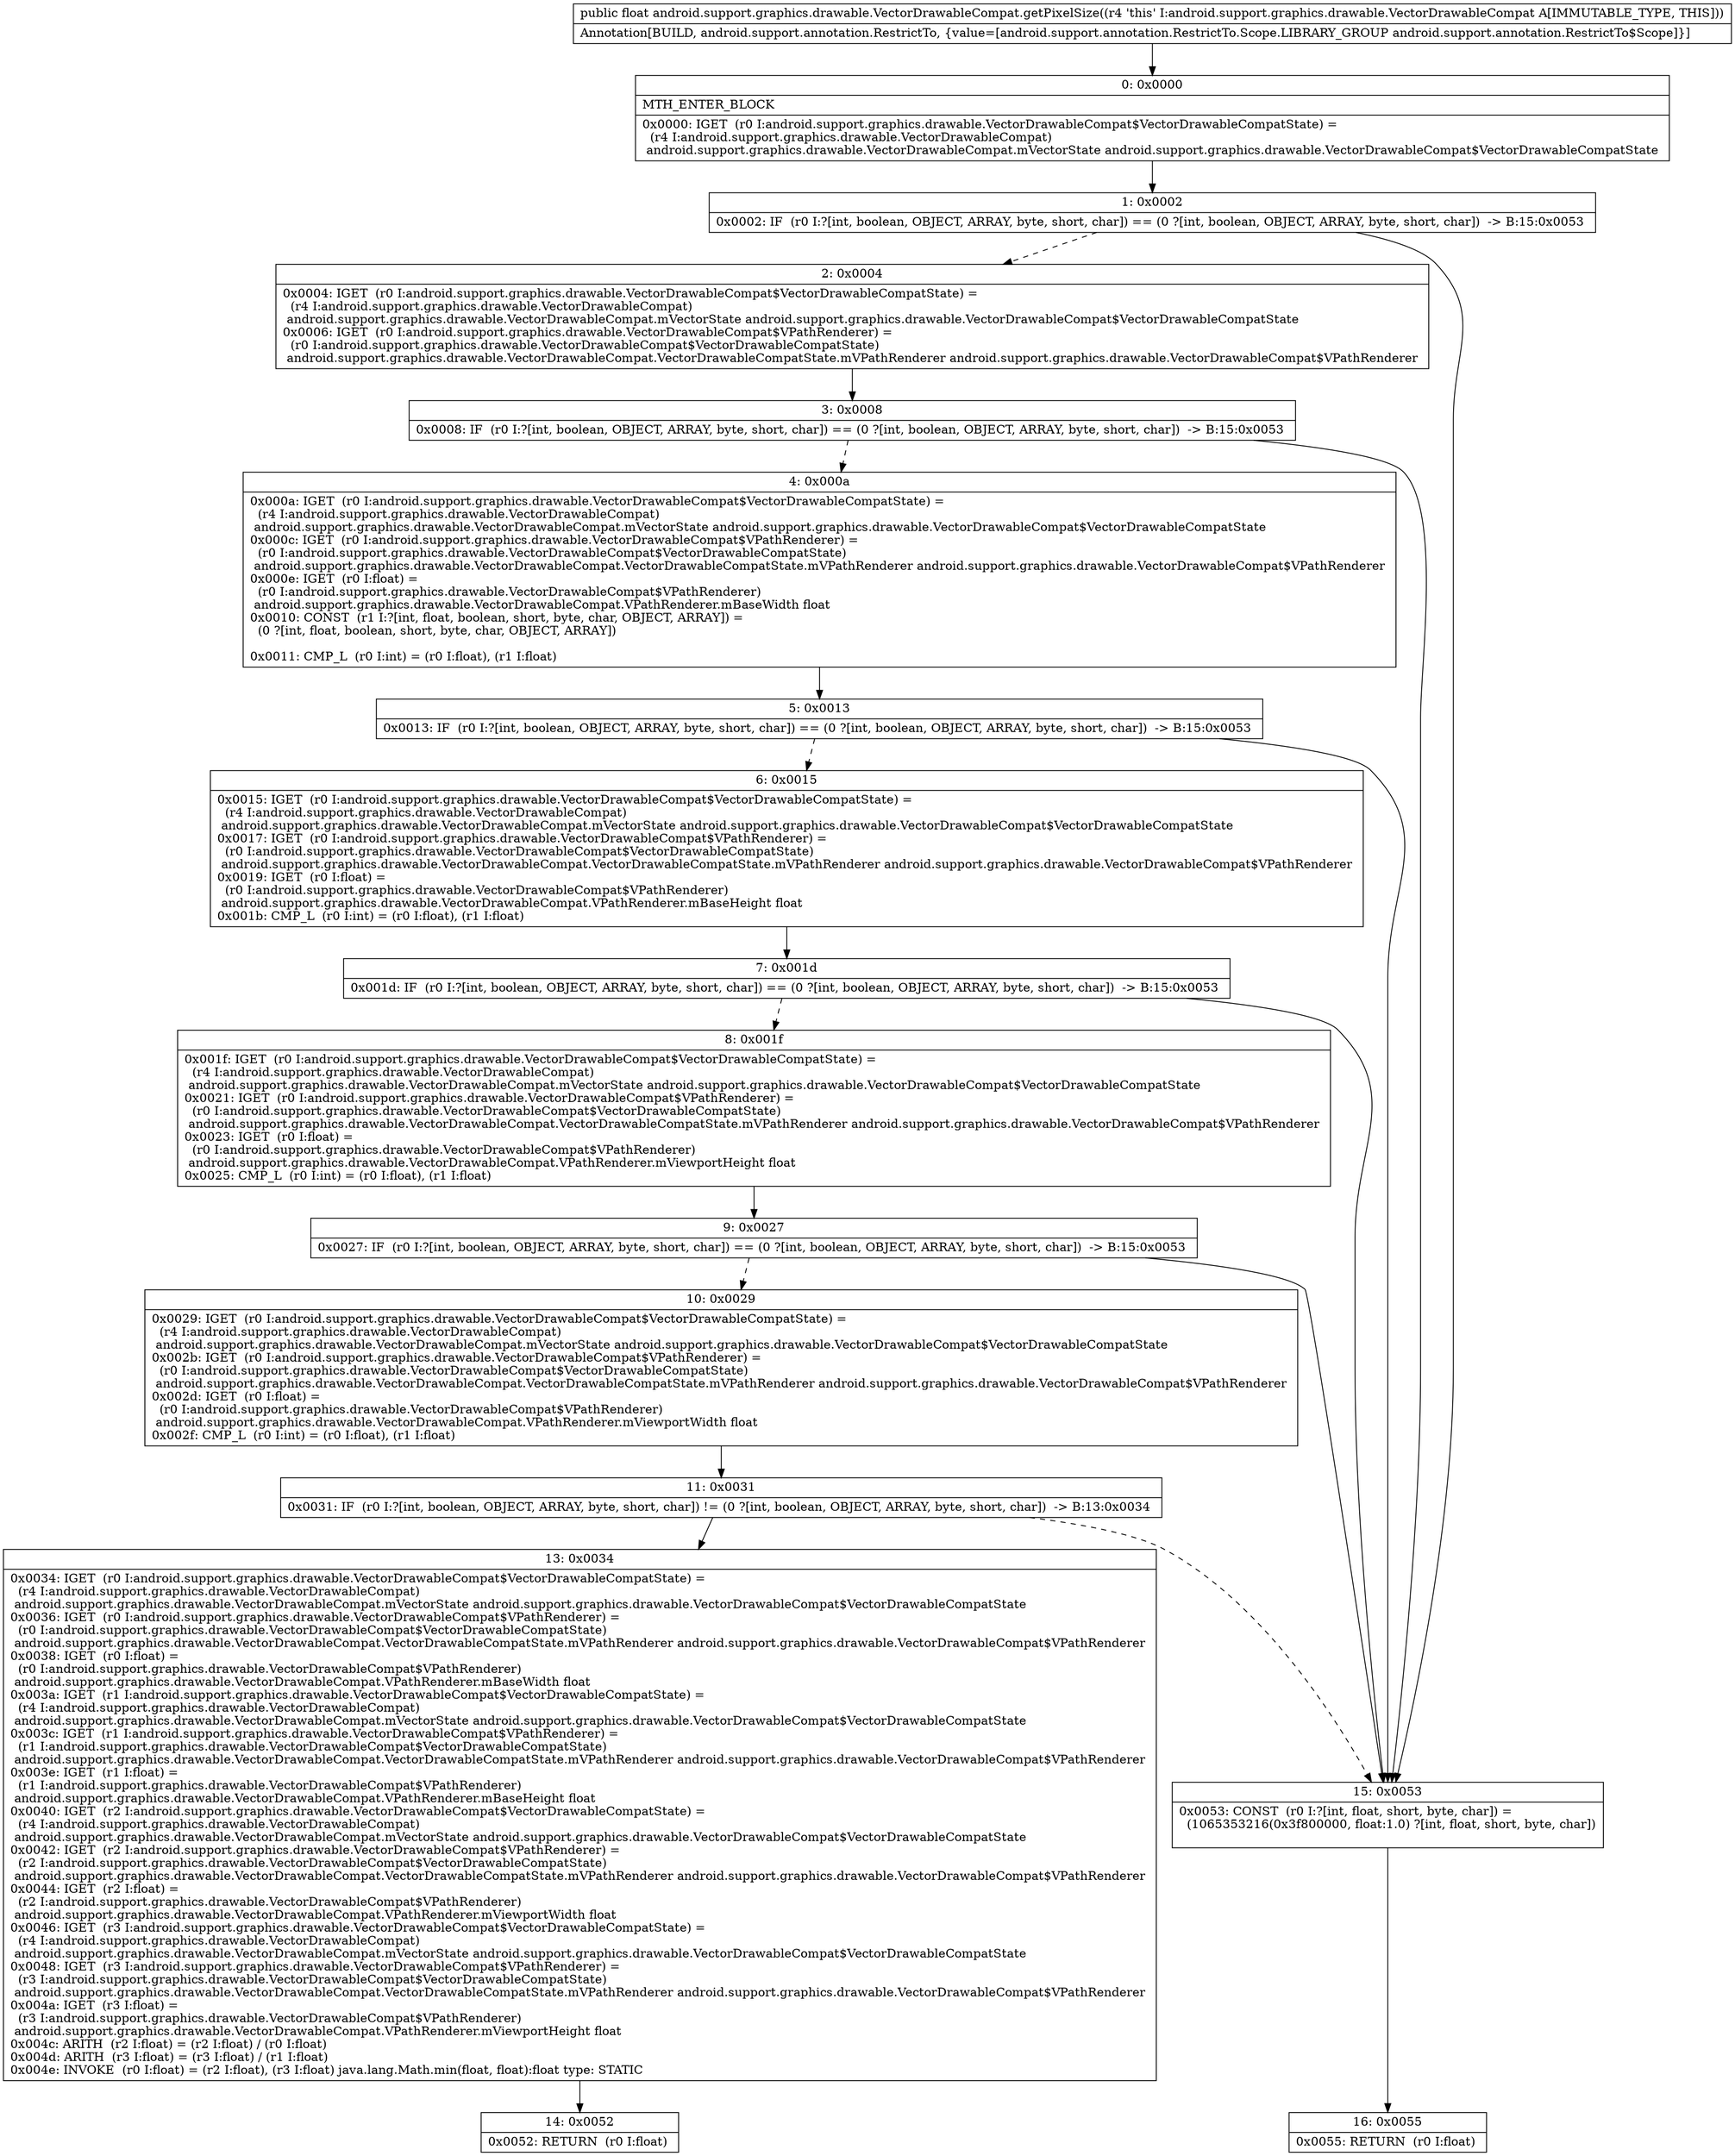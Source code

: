 digraph "CFG forandroid.support.graphics.drawable.VectorDrawableCompat.getPixelSize()F" {
Node_0 [shape=record,label="{0\:\ 0x0000|MTH_ENTER_BLOCK\l|0x0000: IGET  (r0 I:android.support.graphics.drawable.VectorDrawableCompat$VectorDrawableCompatState) = \l  (r4 I:android.support.graphics.drawable.VectorDrawableCompat)\l android.support.graphics.drawable.VectorDrawableCompat.mVectorState android.support.graphics.drawable.VectorDrawableCompat$VectorDrawableCompatState \l}"];
Node_1 [shape=record,label="{1\:\ 0x0002|0x0002: IF  (r0 I:?[int, boolean, OBJECT, ARRAY, byte, short, char]) == (0 ?[int, boolean, OBJECT, ARRAY, byte, short, char])  \-\> B:15:0x0053 \l}"];
Node_2 [shape=record,label="{2\:\ 0x0004|0x0004: IGET  (r0 I:android.support.graphics.drawable.VectorDrawableCompat$VectorDrawableCompatState) = \l  (r4 I:android.support.graphics.drawable.VectorDrawableCompat)\l android.support.graphics.drawable.VectorDrawableCompat.mVectorState android.support.graphics.drawable.VectorDrawableCompat$VectorDrawableCompatState \l0x0006: IGET  (r0 I:android.support.graphics.drawable.VectorDrawableCompat$VPathRenderer) = \l  (r0 I:android.support.graphics.drawable.VectorDrawableCompat$VectorDrawableCompatState)\l android.support.graphics.drawable.VectorDrawableCompat.VectorDrawableCompatState.mVPathRenderer android.support.graphics.drawable.VectorDrawableCompat$VPathRenderer \l}"];
Node_3 [shape=record,label="{3\:\ 0x0008|0x0008: IF  (r0 I:?[int, boolean, OBJECT, ARRAY, byte, short, char]) == (0 ?[int, boolean, OBJECT, ARRAY, byte, short, char])  \-\> B:15:0x0053 \l}"];
Node_4 [shape=record,label="{4\:\ 0x000a|0x000a: IGET  (r0 I:android.support.graphics.drawable.VectorDrawableCompat$VectorDrawableCompatState) = \l  (r4 I:android.support.graphics.drawable.VectorDrawableCompat)\l android.support.graphics.drawable.VectorDrawableCompat.mVectorState android.support.graphics.drawable.VectorDrawableCompat$VectorDrawableCompatState \l0x000c: IGET  (r0 I:android.support.graphics.drawable.VectorDrawableCompat$VPathRenderer) = \l  (r0 I:android.support.graphics.drawable.VectorDrawableCompat$VectorDrawableCompatState)\l android.support.graphics.drawable.VectorDrawableCompat.VectorDrawableCompatState.mVPathRenderer android.support.graphics.drawable.VectorDrawableCompat$VPathRenderer \l0x000e: IGET  (r0 I:float) = \l  (r0 I:android.support.graphics.drawable.VectorDrawableCompat$VPathRenderer)\l android.support.graphics.drawable.VectorDrawableCompat.VPathRenderer.mBaseWidth float \l0x0010: CONST  (r1 I:?[int, float, boolean, short, byte, char, OBJECT, ARRAY]) = \l  (0 ?[int, float, boolean, short, byte, char, OBJECT, ARRAY])\l \l0x0011: CMP_L  (r0 I:int) = (r0 I:float), (r1 I:float) \l}"];
Node_5 [shape=record,label="{5\:\ 0x0013|0x0013: IF  (r0 I:?[int, boolean, OBJECT, ARRAY, byte, short, char]) == (0 ?[int, boolean, OBJECT, ARRAY, byte, short, char])  \-\> B:15:0x0053 \l}"];
Node_6 [shape=record,label="{6\:\ 0x0015|0x0015: IGET  (r0 I:android.support.graphics.drawable.VectorDrawableCompat$VectorDrawableCompatState) = \l  (r4 I:android.support.graphics.drawable.VectorDrawableCompat)\l android.support.graphics.drawable.VectorDrawableCompat.mVectorState android.support.graphics.drawable.VectorDrawableCompat$VectorDrawableCompatState \l0x0017: IGET  (r0 I:android.support.graphics.drawable.VectorDrawableCompat$VPathRenderer) = \l  (r0 I:android.support.graphics.drawable.VectorDrawableCompat$VectorDrawableCompatState)\l android.support.graphics.drawable.VectorDrawableCompat.VectorDrawableCompatState.mVPathRenderer android.support.graphics.drawable.VectorDrawableCompat$VPathRenderer \l0x0019: IGET  (r0 I:float) = \l  (r0 I:android.support.graphics.drawable.VectorDrawableCompat$VPathRenderer)\l android.support.graphics.drawable.VectorDrawableCompat.VPathRenderer.mBaseHeight float \l0x001b: CMP_L  (r0 I:int) = (r0 I:float), (r1 I:float) \l}"];
Node_7 [shape=record,label="{7\:\ 0x001d|0x001d: IF  (r0 I:?[int, boolean, OBJECT, ARRAY, byte, short, char]) == (0 ?[int, boolean, OBJECT, ARRAY, byte, short, char])  \-\> B:15:0x0053 \l}"];
Node_8 [shape=record,label="{8\:\ 0x001f|0x001f: IGET  (r0 I:android.support.graphics.drawable.VectorDrawableCompat$VectorDrawableCompatState) = \l  (r4 I:android.support.graphics.drawable.VectorDrawableCompat)\l android.support.graphics.drawable.VectorDrawableCompat.mVectorState android.support.graphics.drawable.VectorDrawableCompat$VectorDrawableCompatState \l0x0021: IGET  (r0 I:android.support.graphics.drawable.VectorDrawableCompat$VPathRenderer) = \l  (r0 I:android.support.graphics.drawable.VectorDrawableCompat$VectorDrawableCompatState)\l android.support.graphics.drawable.VectorDrawableCompat.VectorDrawableCompatState.mVPathRenderer android.support.graphics.drawable.VectorDrawableCompat$VPathRenderer \l0x0023: IGET  (r0 I:float) = \l  (r0 I:android.support.graphics.drawable.VectorDrawableCompat$VPathRenderer)\l android.support.graphics.drawable.VectorDrawableCompat.VPathRenderer.mViewportHeight float \l0x0025: CMP_L  (r0 I:int) = (r0 I:float), (r1 I:float) \l}"];
Node_9 [shape=record,label="{9\:\ 0x0027|0x0027: IF  (r0 I:?[int, boolean, OBJECT, ARRAY, byte, short, char]) == (0 ?[int, boolean, OBJECT, ARRAY, byte, short, char])  \-\> B:15:0x0053 \l}"];
Node_10 [shape=record,label="{10\:\ 0x0029|0x0029: IGET  (r0 I:android.support.graphics.drawable.VectorDrawableCompat$VectorDrawableCompatState) = \l  (r4 I:android.support.graphics.drawable.VectorDrawableCompat)\l android.support.graphics.drawable.VectorDrawableCompat.mVectorState android.support.graphics.drawable.VectorDrawableCompat$VectorDrawableCompatState \l0x002b: IGET  (r0 I:android.support.graphics.drawable.VectorDrawableCompat$VPathRenderer) = \l  (r0 I:android.support.graphics.drawable.VectorDrawableCompat$VectorDrawableCompatState)\l android.support.graphics.drawable.VectorDrawableCompat.VectorDrawableCompatState.mVPathRenderer android.support.graphics.drawable.VectorDrawableCompat$VPathRenderer \l0x002d: IGET  (r0 I:float) = \l  (r0 I:android.support.graphics.drawable.VectorDrawableCompat$VPathRenderer)\l android.support.graphics.drawable.VectorDrawableCompat.VPathRenderer.mViewportWidth float \l0x002f: CMP_L  (r0 I:int) = (r0 I:float), (r1 I:float) \l}"];
Node_11 [shape=record,label="{11\:\ 0x0031|0x0031: IF  (r0 I:?[int, boolean, OBJECT, ARRAY, byte, short, char]) != (0 ?[int, boolean, OBJECT, ARRAY, byte, short, char])  \-\> B:13:0x0034 \l}"];
Node_13 [shape=record,label="{13\:\ 0x0034|0x0034: IGET  (r0 I:android.support.graphics.drawable.VectorDrawableCompat$VectorDrawableCompatState) = \l  (r4 I:android.support.graphics.drawable.VectorDrawableCompat)\l android.support.graphics.drawable.VectorDrawableCompat.mVectorState android.support.graphics.drawable.VectorDrawableCompat$VectorDrawableCompatState \l0x0036: IGET  (r0 I:android.support.graphics.drawable.VectorDrawableCompat$VPathRenderer) = \l  (r0 I:android.support.graphics.drawable.VectorDrawableCompat$VectorDrawableCompatState)\l android.support.graphics.drawable.VectorDrawableCompat.VectorDrawableCompatState.mVPathRenderer android.support.graphics.drawable.VectorDrawableCompat$VPathRenderer \l0x0038: IGET  (r0 I:float) = \l  (r0 I:android.support.graphics.drawable.VectorDrawableCompat$VPathRenderer)\l android.support.graphics.drawable.VectorDrawableCompat.VPathRenderer.mBaseWidth float \l0x003a: IGET  (r1 I:android.support.graphics.drawable.VectorDrawableCompat$VectorDrawableCompatState) = \l  (r4 I:android.support.graphics.drawable.VectorDrawableCompat)\l android.support.graphics.drawable.VectorDrawableCompat.mVectorState android.support.graphics.drawable.VectorDrawableCompat$VectorDrawableCompatState \l0x003c: IGET  (r1 I:android.support.graphics.drawable.VectorDrawableCompat$VPathRenderer) = \l  (r1 I:android.support.graphics.drawable.VectorDrawableCompat$VectorDrawableCompatState)\l android.support.graphics.drawable.VectorDrawableCompat.VectorDrawableCompatState.mVPathRenderer android.support.graphics.drawable.VectorDrawableCompat$VPathRenderer \l0x003e: IGET  (r1 I:float) = \l  (r1 I:android.support.graphics.drawable.VectorDrawableCompat$VPathRenderer)\l android.support.graphics.drawable.VectorDrawableCompat.VPathRenderer.mBaseHeight float \l0x0040: IGET  (r2 I:android.support.graphics.drawable.VectorDrawableCompat$VectorDrawableCompatState) = \l  (r4 I:android.support.graphics.drawable.VectorDrawableCompat)\l android.support.graphics.drawable.VectorDrawableCompat.mVectorState android.support.graphics.drawable.VectorDrawableCompat$VectorDrawableCompatState \l0x0042: IGET  (r2 I:android.support.graphics.drawable.VectorDrawableCompat$VPathRenderer) = \l  (r2 I:android.support.graphics.drawable.VectorDrawableCompat$VectorDrawableCompatState)\l android.support.graphics.drawable.VectorDrawableCompat.VectorDrawableCompatState.mVPathRenderer android.support.graphics.drawable.VectorDrawableCompat$VPathRenderer \l0x0044: IGET  (r2 I:float) = \l  (r2 I:android.support.graphics.drawable.VectorDrawableCompat$VPathRenderer)\l android.support.graphics.drawable.VectorDrawableCompat.VPathRenderer.mViewportWidth float \l0x0046: IGET  (r3 I:android.support.graphics.drawable.VectorDrawableCompat$VectorDrawableCompatState) = \l  (r4 I:android.support.graphics.drawable.VectorDrawableCompat)\l android.support.graphics.drawable.VectorDrawableCompat.mVectorState android.support.graphics.drawable.VectorDrawableCompat$VectorDrawableCompatState \l0x0048: IGET  (r3 I:android.support.graphics.drawable.VectorDrawableCompat$VPathRenderer) = \l  (r3 I:android.support.graphics.drawable.VectorDrawableCompat$VectorDrawableCompatState)\l android.support.graphics.drawable.VectorDrawableCompat.VectorDrawableCompatState.mVPathRenderer android.support.graphics.drawable.VectorDrawableCompat$VPathRenderer \l0x004a: IGET  (r3 I:float) = \l  (r3 I:android.support.graphics.drawable.VectorDrawableCompat$VPathRenderer)\l android.support.graphics.drawable.VectorDrawableCompat.VPathRenderer.mViewportHeight float \l0x004c: ARITH  (r2 I:float) = (r2 I:float) \/ (r0 I:float) \l0x004d: ARITH  (r3 I:float) = (r3 I:float) \/ (r1 I:float) \l0x004e: INVOKE  (r0 I:float) = (r2 I:float), (r3 I:float) java.lang.Math.min(float, float):float type: STATIC \l}"];
Node_14 [shape=record,label="{14\:\ 0x0052|0x0052: RETURN  (r0 I:float) \l}"];
Node_15 [shape=record,label="{15\:\ 0x0053|0x0053: CONST  (r0 I:?[int, float, short, byte, char]) = \l  (1065353216(0x3f800000, float:1.0) ?[int, float, short, byte, char])\l \l}"];
Node_16 [shape=record,label="{16\:\ 0x0055|0x0055: RETURN  (r0 I:float) \l}"];
MethodNode[shape=record,label="{public float android.support.graphics.drawable.VectorDrawableCompat.getPixelSize((r4 'this' I:android.support.graphics.drawable.VectorDrawableCompat A[IMMUTABLE_TYPE, THIS]))  | Annotation[BUILD, android.support.annotation.RestrictTo, \{value=[android.support.annotation.RestrictTo.Scope.LIBRARY_GROUP android.support.annotation.RestrictTo$Scope]\}]\l}"];
MethodNode -> Node_0;
Node_0 -> Node_1;
Node_1 -> Node_2[style=dashed];
Node_1 -> Node_15;
Node_2 -> Node_3;
Node_3 -> Node_4[style=dashed];
Node_3 -> Node_15;
Node_4 -> Node_5;
Node_5 -> Node_6[style=dashed];
Node_5 -> Node_15;
Node_6 -> Node_7;
Node_7 -> Node_8[style=dashed];
Node_7 -> Node_15;
Node_8 -> Node_9;
Node_9 -> Node_10[style=dashed];
Node_9 -> Node_15;
Node_10 -> Node_11;
Node_11 -> Node_13;
Node_11 -> Node_15[style=dashed];
Node_13 -> Node_14;
Node_15 -> Node_16;
}

